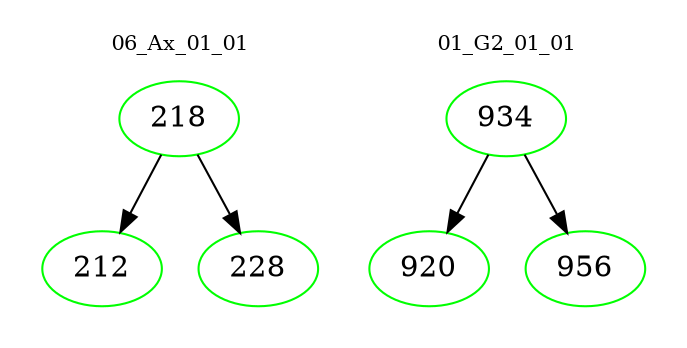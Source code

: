 digraph{
subgraph cluster_0 {
color = white
label = "06_Ax_01_01";
fontsize=10;
T0_218 [label="218", color="green"]
T0_218 -> T0_212 [color="black"]
T0_212 [label="212", color="green"]
T0_218 -> T0_228 [color="black"]
T0_228 [label="228", color="green"]
}
subgraph cluster_1 {
color = white
label = "01_G2_01_01";
fontsize=10;
T1_934 [label="934", color="green"]
T1_934 -> T1_920 [color="black"]
T1_920 [label="920", color="green"]
T1_934 -> T1_956 [color="black"]
T1_956 [label="956", color="green"]
}
}
